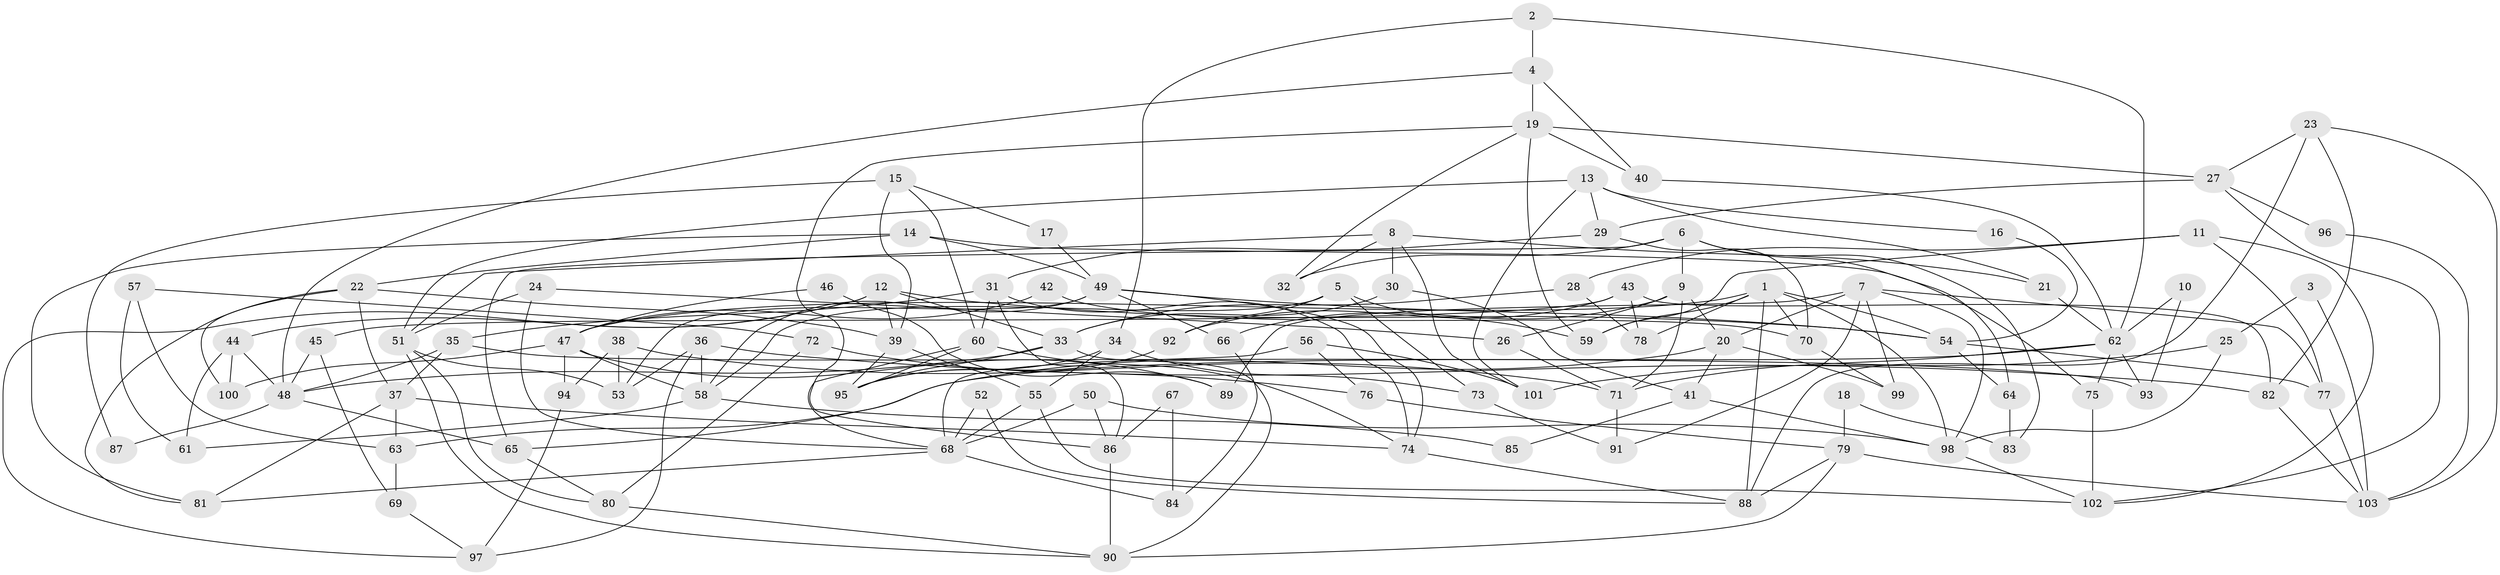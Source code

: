 // coarse degree distribution, {7: 0.11904761904761904, 6: 0.16666666666666666, 5: 0.16666666666666666, 9: 0.07142857142857142, 4: 0.21428571428571427, 8: 0.047619047619047616, 3: 0.07142857142857142, 12: 0.023809523809523808, 2: 0.07142857142857142, 10: 0.023809523809523808, 14: 0.023809523809523808}
// Generated by graph-tools (version 1.1) at 2025/37/03/04/25 23:37:13]
// undirected, 103 vertices, 206 edges
graph export_dot {
  node [color=gray90,style=filled];
  1;
  2;
  3;
  4;
  5;
  6;
  7;
  8;
  9;
  10;
  11;
  12;
  13;
  14;
  15;
  16;
  17;
  18;
  19;
  20;
  21;
  22;
  23;
  24;
  25;
  26;
  27;
  28;
  29;
  30;
  31;
  32;
  33;
  34;
  35;
  36;
  37;
  38;
  39;
  40;
  41;
  42;
  43;
  44;
  45;
  46;
  47;
  48;
  49;
  50;
  51;
  52;
  53;
  54;
  55;
  56;
  57;
  58;
  59;
  60;
  61;
  62;
  63;
  64;
  65;
  66;
  67;
  68;
  69;
  70;
  71;
  72;
  73;
  74;
  75;
  76;
  77;
  78;
  79;
  80;
  81;
  82;
  83;
  84;
  85;
  86;
  87;
  88;
  89;
  90;
  91;
  92;
  93;
  94;
  95;
  96;
  97;
  98;
  99;
  100;
  101;
  102;
  103;
  1 -- 54;
  1 -- 70;
  1 -- 47;
  1 -- 59;
  1 -- 78;
  1 -- 88;
  1 -- 98;
  2 -- 34;
  2 -- 4;
  2 -- 62;
  3 -- 25;
  3 -- 103;
  4 -- 40;
  4 -- 19;
  4 -- 48;
  5 -- 92;
  5 -- 58;
  5 -- 59;
  5 -- 73;
  6 -- 65;
  6 -- 32;
  6 -- 9;
  6 -- 64;
  6 -- 83;
  7 -- 20;
  7 -- 98;
  7 -- 77;
  7 -- 89;
  7 -- 91;
  7 -- 99;
  8 -- 51;
  8 -- 30;
  8 -- 21;
  8 -- 32;
  8 -- 101;
  9 -- 26;
  9 -- 20;
  9 -- 66;
  9 -- 71;
  10 -- 93;
  10 -- 62;
  11 -- 77;
  11 -- 59;
  11 -- 28;
  11 -- 102;
  12 -- 54;
  12 -- 33;
  12 -- 39;
  12 -- 44;
  12 -- 97;
  13 -- 29;
  13 -- 21;
  13 -- 16;
  13 -- 51;
  13 -- 101;
  14 -- 22;
  14 -- 75;
  14 -- 49;
  14 -- 81;
  15 -- 39;
  15 -- 60;
  15 -- 17;
  15 -- 87;
  16 -- 54;
  17 -- 49;
  18 -- 79;
  18 -- 83;
  19 -- 86;
  19 -- 59;
  19 -- 27;
  19 -- 32;
  19 -- 40;
  20 -- 65;
  20 -- 41;
  20 -- 99;
  21 -- 62;
  22 -- 39;
  22 -- 81;
  22 -- 37;
  22 -- 100;
  23 -- 103;
  23 -- 88;
  23 -- 27;
  23 -- 82;
  24 -- 68;
  24 -- 51;
  24 -- 26;
  25 -- 101;
  25 -- 98;
  26 -- 71;
  27 -- 29;
  27 -- 96;
  27 -- 102;
  28 -- 33;
  28 -- 78;
  29 -- 31;
  29 -- 70;
  30 -- 33;
  30 -- 41;
  31 -- 35;
  31 -- 74;
  31 -- 60;
  31 -- 86;
  33 -- 48;
  33 -- 95;
  33 -- 90;
  34 -- 55;
  34 -- 95;
  34 -- 73;
  35 -- 48;
  35 -- 37;
  35 -- 93;
  36 -- 53;
  36 -- 97;
  36 -- 58;
  36 -- 82;
  37 -- 81;
  37 -- 63;
  37 -- 74;
  38 -- 71;
  38 -- 94;
  38 -- 53;
  39 -- 55;
  39 -- 95;
  40 -- 62;
  41 -- 98;
  41 -- 85;
  42 -- 70;
  42 -- 47;
  43 -- 78;
  43 -- 82;
  43 -- 45;
  43 -- 92;
  44 -- 100;
  44 -- 48;
  44 -- 61;
  45 -- 48;
  45 -- 69;
  46 -- 47;
  46 -- 89;
  47 -- 58;
  47 -- 89;
  47 -- 94;
  47 -- 100;
  48 -- 65;
  48 -- 87;
  49 -- 53;
  49 -- 54;
  49 -- 58;
  49 -- 66;
  49 -- 74;
  50 -- 86;
  50 -- 98;
  50 -- 68;
  51 -- 90;
  51 -- 53;
  51 -- 80;
  52 -- 68;
  52 -- 88;
  54 -- 77;
  54 -- 64;
  55 -- 68;
  55 -- 102;
  56 -- 101;
  56 -- 68;
  56 -- 76;
  57 -- 63;
  57 -- 61;
  57 -- 72;
  58 -- 61;
  58 -- 85;
  60 -- 74;
  60 -- 68;
  60 -- 95;
  62 -- 71;
  62 -- 63;
  62 -- 75;
  62 -- 93;
  63 -- 69;
  64 -- 83;
  65 -- 80;
  66 -- 84;
  67 -- 86;
  67 -- 84;
  68 -- 81;
  68 -- 84;
  69 -- 97;
  70 -- 99;
  71 -- 91;
  72 -- 80;
  72 -- 76;
  73 -- 91;
  74 -- 88;
  75 -- 102;
  76 -- 79;
  77 -- 103;
  79 -- 88;
  79 -- 90;
  79 -- 103;
  80 -- 90;
  82 -- 103;
  86 -- 90;
  92 -- 95;
  94 -- 97;
  96 -- 103;
  98 -- 102;
}
